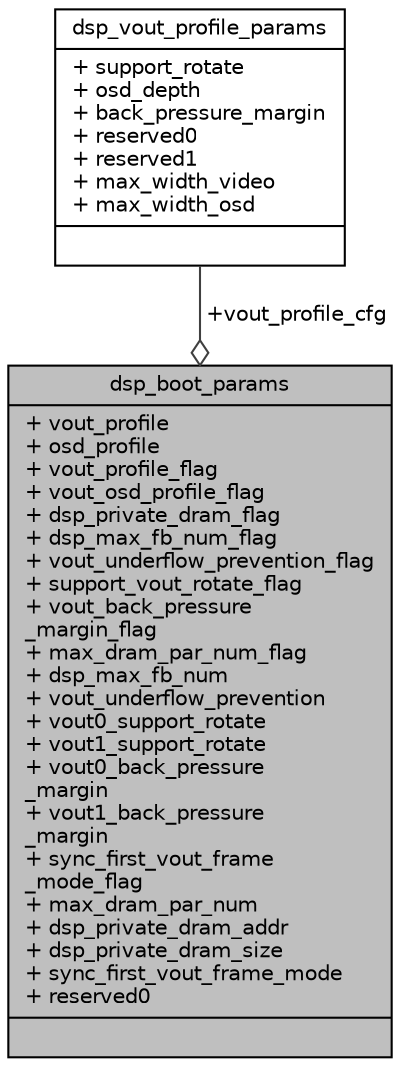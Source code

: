 digraph "dsp_boot_params"
{
 // INTERACTIVE_SVG=YES
 // LATEX_PDF_SIZE
  bgcolor="transparent";
  edge [fontname="Helvetica",fontsize="10",labelfontname="Helvetica",labelfontsize="10"];
  node [fontname="Helvetica",fontsize="10",shape=record];
  Node1 [label="{dsp_boot_params\n|+ vout_profile\l+ osd_profile\l+ vout_profile_flag\l+ vout_osd_profile_flag\l+ dsp_private_dram_flag\l+ dsp_max_fb_num_flag\l+ vout_underflow_prevention_flag\l+ support_vout_rotate_flag\l+ vout_back_pressure\l_margin_flag\l+ max_dram_par_num_flag\l+ dsp_max_fb_num\l+ vout_underflow_prevention\l+ vout0_support_rotate\l+ vout1_support_rotate\l+ vout0_back_pressure\l_margin\l+ vout1_back_pressure\l_margin\l+ sync_first_vout_frame\l_mode_flag\l+ max_dram_par_num\l+ dsp_private_dram_addr\l+ dsp_private_dram_size\l+ sync_first_vout_frame_mode\l+ reserved0\l|}",height=0.2,width=0.4,color="black", fillcolor="grey75", style="filled", fontcolor="black",tooltip=" "];
  Node2 -> Node1 [color="grey25",fontsize="10",style="solid",label=" +vout_profile_cfg" ,arrowhead="odiamond",fontname="Helvetica"];
  Node2 [label="{dsp_vout_profile_params\n|+ support_rotate\l+ osd_depth\l+ back_pressure_margin\l+ reserved0\l+ reserved1\l+ max_width_video\l+ max_width_osd\l|}",height=0.2,width=0.4,color="black",URL="$df/d48/structdsp__vout__profile__params.html",tooltip=" "];
}
